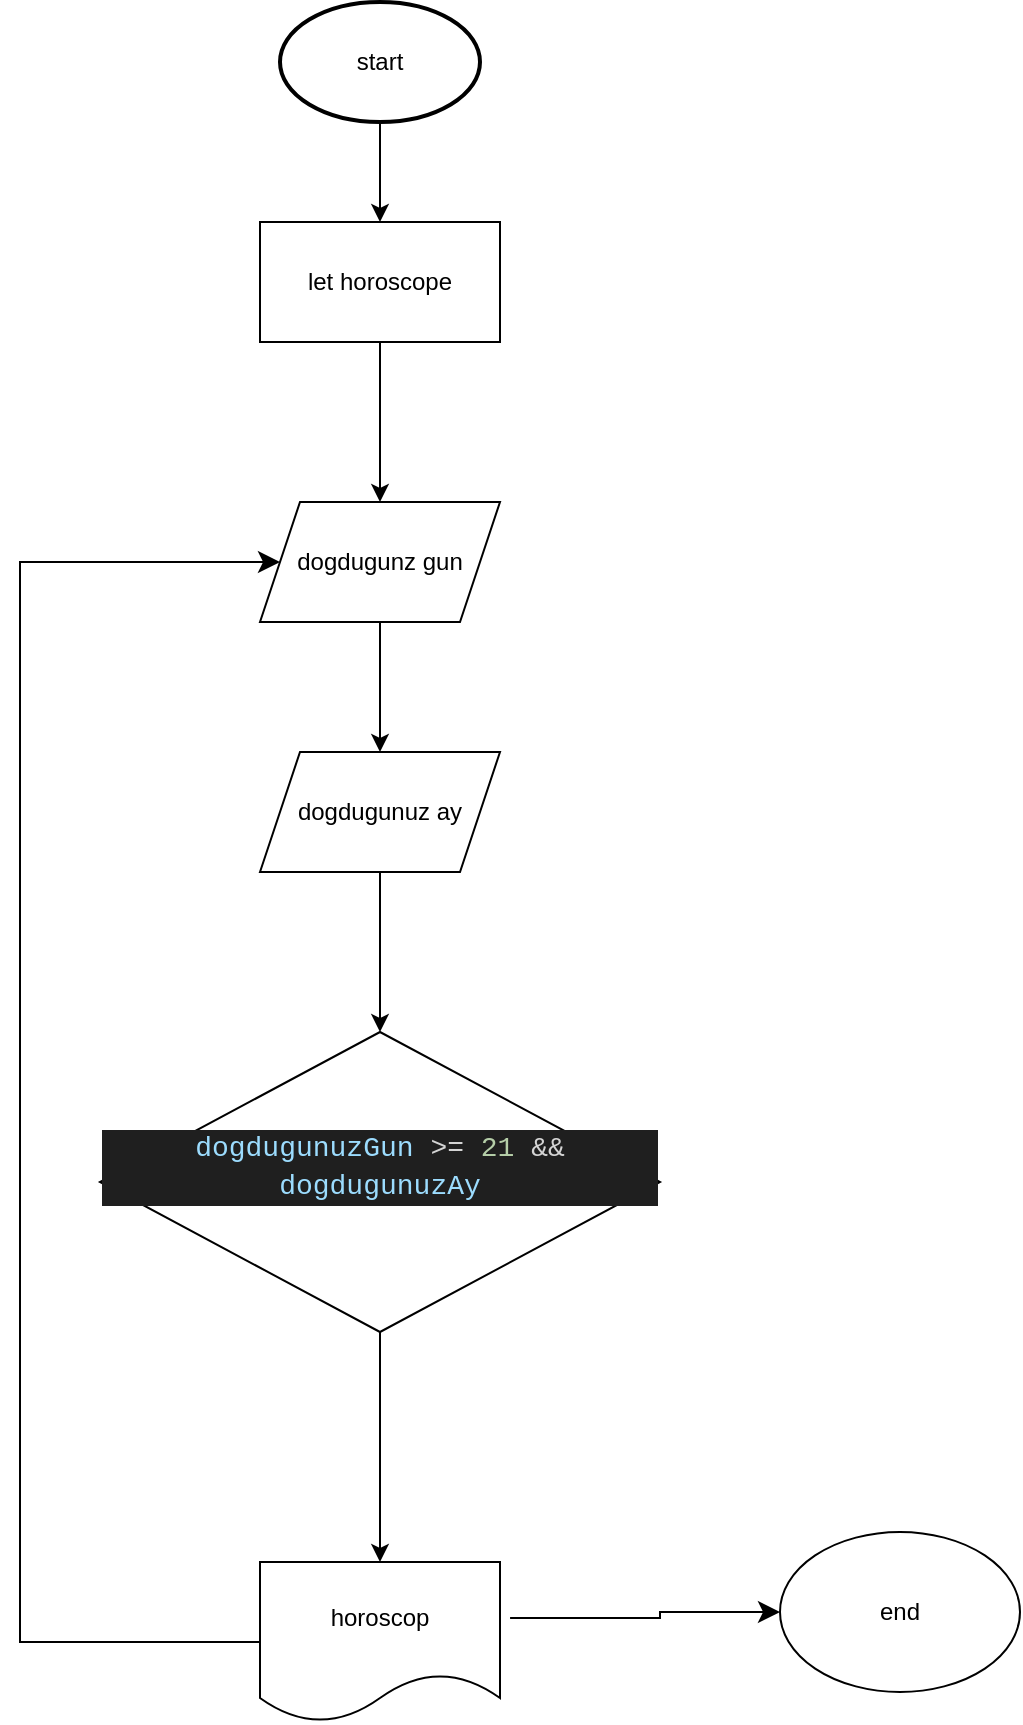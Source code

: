 <mxfile version="21.7.0" type="device">
  <diagram name="Sayfa -1" id="wNSfhcQFicZCvX2C_1Jo">
    <mxGraphModel dx="1906" dy="878" grid="1" gridSize="10" guides="1" tooltips="1" connect="1" arrows="1" fold="1" page="1" pageScale="1" pageWidth="827" pageHeight="1169" math="0" shadow="0">
      <root>
        <mxCell id="0" />
        <mxCell id="1" parent="0" />
        <mxCell id="2ma4KXL30fxbFjhFvLQv-3" value="" style="edgeStyle=orthogonalEdgeStyle;rounded=0;orthogonalLoop=1;jettySize=auto;html=1;" edge="1" parent="1" source="2ma4KXL30fxbFjhFvLQv-1">
          <mxGeometry relative="1" as="geometry">
            <mxPoint x="180" y="175" as="targetPoint" />
          </mxGeometry>
        </mxCell>
        <mxCell id="2ma4KXL30fxbFjhFvLQv-1" value="start" style="strokeWidth=2;html=1;shape=mxgraph.flowchart.start_1;whiteSpace=wrap;" vertex="1" parent="1">
          <mxGeometry x="130" y="65" width="100" height="60" as="geometry" />
        </mxCell>
        <mxCell id="2ma4KXL30fxbFjhFvLQv-8" value="" style="edgeStyle=orthogonalEdgeStyle;rounded=0;orthogonalLoop=1;jettySize=auto;html=1;" edge="1" parent="1" source="2ma4KXL30fxbFjhFvLQv-6" target="2ma4KXL30fxbFjhFvLQv-7">
          <mxGeometry relative="1" as="geometry" />
        </mxCell>
        <mxCell id="2ma4KXL30fxbFjhFvLQv-6" value="let horoscope" style="rounded=0;whiteSpace=wrap;html=1;" vertex="1" parent="1">
          <mxGeometry x="120" y="175" width="120" height="60" as="geometry" />
        </mxCell>
        <mxCell id="2ma4KXL30fxbFjhFvLQv-13" value="" style="edgeStyle=orthogonalEdgeStyle;rounded=0;orthogonalLoop=1;jettySize=auto;html=1;" edge="1" parent="1" source="2ma4KXL30fxbFjhFvLQv-7" target="2ma4KXL30fxbFjhFvLQv-11">
          <mxGeometry relative="1" as="geometry" />
        </mxCell>
        <mxCell id="2ma4KXL30fxbFjhFvLQv-7" value="dogdugunz gun" style="shape=parallelogram;perimeter=parallelogramPerimeter;whiteSpace=wrap;html=1;fixedSize=1;rounded=0;" vertex="1" parent="1">
          <mxGeometry x="120" y="315" width="120" height="60" as="geometry" />
        </mxCell>
        <mxCell id="2ma4KXL30fxbFjhFvLQv-15" value="" style="edgeStyle=orthogonalEdgeStyle;rounded=0;orthogonalLoop=1;jettySize=auto;html=1;" edge="1" parent="1" source="2ma4KXL30fxbFjhFvLQv-11" target="2ma4KXL30fxbFjhFvLQv-14">
          <mxGeometry relative="1" as="geometry" />
        </mxCell>
        <mxCell id="2ma4KXL30fxbFjhFvLQv-11" value="dogdugunuz ay" style="shape=parallelogram;perimeter=parallelogramPerimeter;whiteSpace=wrap;html=1;fixedSize=1;rounded=0;" vertex="1" parent="1">
          <mxGeometry x="120" y="440" width="120" height="60" as="geometry" />
        </mxCell>
        <mxCell id="2ma4KXL30fxbFjhFvLQv-17" value="" style="edgeStyle=orthogonalEdgeStyle;rounded=0;orthogonalLoop=1;jettySize=auto;html=1;" edge="1" parent="1" source="2ma4KXL30fxbFjhFvLQv-14" target="2ma4KXL30fxbFjhFvLQv-16">
          <mxGeometry relative="1" as="geometry" />
        </mxCell>
        <mxCell id="2ma4KXL30fxbFjhFvLQv-14" value="&#xa;&lt;div style=&quot;color: rgb(204, 204, 204); background-color: rgb(31, 31, 31); font-family: Consolas, &amp;quot;Courier New&amp;quot;, monospace; font-weight: normal; font-size: 14px; line-height: 19px;&quot;&gt;&lt;div&gt;&lt;span style=&quot;color: #9cdcfe;&quot;&gt;dogdugunuzGun&lt;/span&gt;&lt;span style=&quot;color: #cccccc;&quot;&gt; &lt;/span&gt;&lt;span style=&quot;color: #d4d4d4;&quot;&gt;&amp;gt;=&lt;/span&gt;&lt;span style=&quot;color: #cccccc;&quot;&gt; &lt;/span&gt;&lt;span style=&quot;color: #b5cea8;&quot;&gt;21&lt;/span&gt;&lt;span style=&quot;color: #cccccc;&quot;&gt; &lt;/span&gt;&lt;span style=&quot;color: #d4d4d4;&quot;&gt;&amp;amp;&amp;amp;&lt;/span&gt;&lt;span style=&quot;color: #cccccc;&quot;&gt; &lt;/span&gt;&lt;span style=&quot;color: #9cdcfe;&quot;&gt;dogdugunuzAy&lt;/span&gt;&lt;/div&gt;&lt;/div&gt;&#xa;&#xa;" style="rhombus;whiteSpace=wrap;html=1;rounded=0;" vertex="1" parent="1">
          <mxGeometry x="40" y="580" width="280" height="150" as="geometry" />
        </mxCell>
        <mxCell id="2ma4KXL30fxbFjhFvLQv-16" value="horoscop" style="shape=document;whiteSpace=wrap;html=1;boundedLbl=1;rounded=0;" vertex="1" parent="1">
          <mxGeometry x="120" y="845" width="120" height="80" as="geometry" />
        </mxCell>
        <mxCell id="2ma4KXL30fxbFjhFvLQv-18" value="" style="edgeStyle=elbowEdgeStyle;elbow=horizontal;endArrow=classic;html=1;curved=0;rounded=0;endSize=8;startSize=8;exitX=0;exitY=0.5;exitDx=0;exitDy=0;entryX=0;entryY=0.5;entryDx=0;entryDy=0;" edge="1" parent="1" source="2ma4KXL30fxbFjhFvLQv-16" target="2ma4KXL30fxbFjhFvLQv-7">
          <mxGeometry width="50" height="50" relative="1" as="geometry">
            <mxPoint x="-160" y="865" as="sourcePoint" />
            <mxPoint x="-30" y="480" as="targetPoint" />
            <Array as="points">
              <mxPoint y="600" />
            </Array>
          </mxGeometry>
        </mxCell>
        <mxCell id="2ma4KXL30fxbFjhFvLQv-19" value="end" style="ellipse;whiteSpace=wrap;html=1;" vertex="1" parent="1">
          <mxGeometry x="380" y="830" width="120" height="80" as="geometry" />
        </mxCell>
        <mxCell id="2ma4KXL30fxbFjhFvLQv-20" value="" style="edgeStyle=segmentEdgeStyle;endArrow=classic;html=1;curved=0;rounded=0;endSize=8;startSize=8;exitX=1.042;exitY=0.35;exitDx=0;exitDy=0;exitPerimeter=0;" edge="1" parent="1" source="2ma4KXL30fxbFjhFvLQv-16" target="2ma4KXL30fxbFjhFvLQv-19">
          <mxGeometry width="50" height="50" relative="1" as="geometry">
            <mxPoint x="320" y="550" as="sourcePoint" />
            <mxPoint x="370" y="550" as="targetPoint" />
            <Array as="points">
              <mxPoint x="320" y="873" />
              <mxPoint x="320" y="870" />
            </Array>
          </mxGeometry>
        </mxCell>
      </root>
    </mxGraphModel>
  </diagram>
</mxfile>
